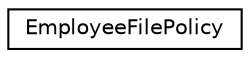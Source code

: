 digraph "Иерархия классов. Графический вид."
{
 // LATEX_PDF_SIZE
  edge [fontname="Helvetica",fontsize="10",labelfontname="Helvetica",labelfontsize="10"];
  node [fontname="Helvetica",fontsize="10",shape=record];
  rankdir="LR";
  Node0 [label="EmployeeFilePolicy",height=0.2,width=0.4,color="black", fillcolor="white", style="filled",URL="$class_app_1_1_policies_1_1main_1_1storage_1_1_employee_file_policy.html",tooltip=" "];
}
